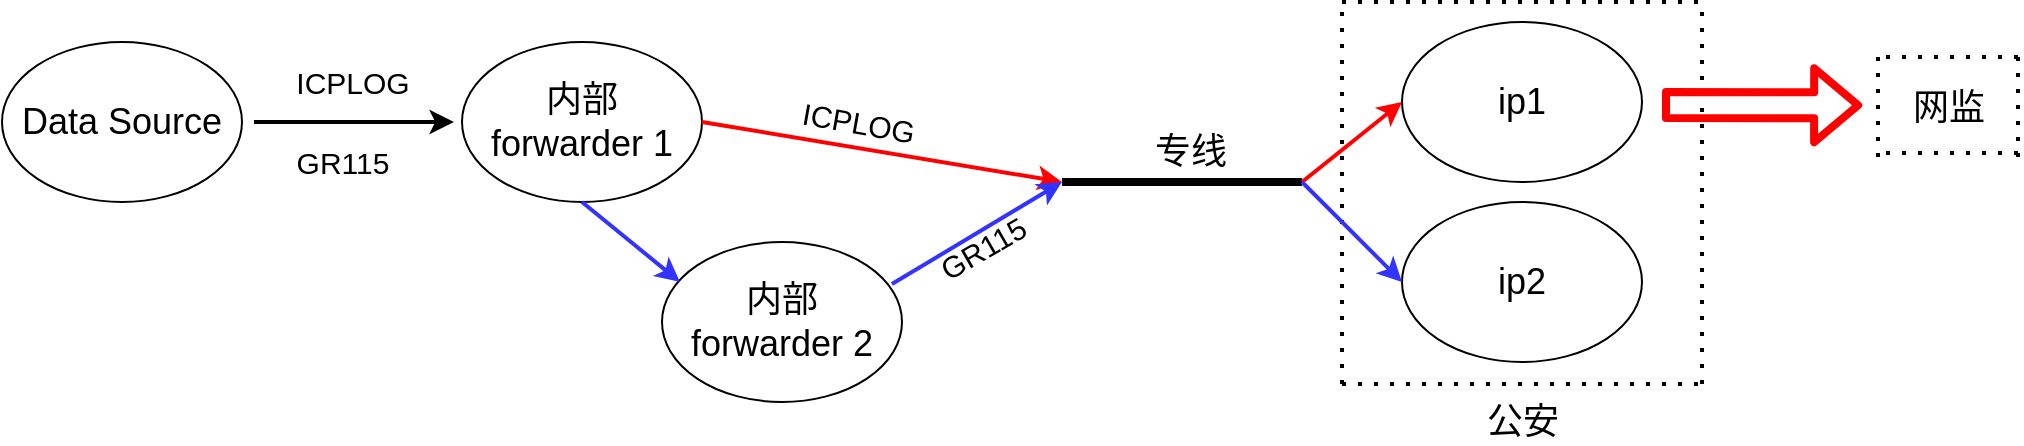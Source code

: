 <mxfile version="13.7.4" type="github">
  <diagram id="n918JqjmJZDL5d9stIlF" name="Page-1">
    <mxGraphModel dx="775" dy="482" grid="1" gridSize="10" guides="1" tooltips="1" connect="1" arrows="1" fold="1" page="1" pageScale="1" pageWidth="827" pageHeight="1169" math="0" shadow="0">
      <root>
        <mxCell id="0" />
        <mxCell id="1" parent="0" />
        <mxCell id="3XLy-R_bskBAaHUA-YiK-1" value="&lt;font style=&quot;font-size: 18px&quot;&gt;Data Source&lt;/font&gt;" style="ellipse;whiteSpace=wrap;html=1;" parent="1" vertex="1">
          <mxGeometry x="20" y="120" width="120" height="80" as="geometry" />
        </mxCell>
        <mxCell id="3XLy-R_bskBAaHUA-YiK-2" value="" style="endArrow=classic;html=1;exitX=1;exitY=0.5;exitDx=0;exitDy=0;strokeWidth=2;" parent="1" edge="1">
          <mxGeometry width="50" height="50" relative="1" as="geometry">
            <mxPoint x="146" y="160" as="sourcePoint" />
            <mxPoint x="246" y="160" as="targetPoint" />
          </mxGeometry>
        </mxCell>
        <mxCell id="3XLy-R_bskBAaHUA-YiK-4" value="&lt;font style=&quot;font-size: 15px&quot;&gt;ICPLOG&lt;/font&gt;" style="text;html=1;align=center;verticalAlign=middle;resizable=0;points=[];autosize=1;rotation=0;" parent="1" vertex="1">
          <mxGeometry x="160" y="130" width="70" height="20" as="geometry" />
        </mxCell>
        <mxCell id="3XLy-R_bskBAaHUA-YiK-5" value="&lt;font style=&quot;font-size: 15px&quot;&gt;GR115&lt;/font&gt;" style="text;html=1;align=center;verticalAlign=middle;resizable=0;points=[];autosize=1;rotation=0;" parent="1" vertex="1">
          <mxGeometry x="160" y="170" width="60" height="20" as="geometry" />
        </mxCell>
        <mxCell id="3XLy-R_bskBAaHUA-YiK-7" value="&lt;span style=&quot;font-size: 18px&quot;&gt;内部&lt;br&gt;forwarder 1&lt;/span&gt;" style="ellipse;whiteSpace=wrap;html=1;" parent="1" vertex="1">
          <mxGeometry x="250" y="120" width="120" height="80" as="geometry" />
        </mxCell>
        <mxCell id="3XLy-R_bskBAaHUA-YiK-8" value="" style="endArrow=classic;html=1;exitX=1;exitY=0.5;exitDx=0;exitDy=0;strokeColor=#FF0000;strokeWidth=2;" parent="1" source="3XLy-R_bskBAaHUA-YiK-7" edge="1">
          <mxGeometry width="50" height="50" relative="1" as="geometry">
            <mxPoint x="380" y="150" as="sourcePoint" />
            <mxPoint x="550" y="190" as="targetPoint" />
          </mxGeometry>
        </mxCell>
        <mxCell id="3XLy-R_bskBAaHUA-YiK-9" value="&lt;span style=&quot;font-size: 18px&quot;&gt;内部&lt;br&gt;forwarder 2&lt;/span&gt;" style="ellipse;whiteSpace=wrap;html=1;" parent="1" vertex="1">
          <mxGeometry x="350" y="220" width="120" height="80" as="geometry" />
        </mxCell>
        <mxCell id="3XLy-R_bskBAaHUA-YiK-10" value="" style="endArrow=classic;html=1;entryX=0.075;entryY=0.25;entryDx=0;entryDy=0;entryPerimeter=0;exitX=0.5;exitY=1;exitDx=0;exitDy=0;strokeColor=#3333FF;strokeWidth=2;" parent="1" edge="1" target="3XLy-R_bskBAaHUA-YiK-9" source="3XLy-R_bskBAaHUA-YiK-7">
          <mxGeometry width="50" height="50" relative="1" as="geometry">
            <mxPoint x="370" y="160" as="sourcePoint" />
            <mxPoint x="450" y="210" as="targetPoint" />
          </mxGeometry>
        </mxCell>
        <mxCell id="3XLy-R_bskBAaHUA-YiK-11" value="&lt;span style=&quot;font-size: 18px&quot;&gt;ip1&lt;/span&gt;" style="ellipse;whiteSpace=wrap;html=1;" parent="1" vertex="1">
          <mxGeometry x="720" y="110" width="120" height="80" as="geometry" />
        </mxCell>
        <mxCell id="3XLy-R_bskBAaHUA-YiK-12" value="&lt;font style=&quot;font-size: 15px&quot;&gt;ICPLOG&lt;/font&gt;" style="text;html=1;align=center;verticalAlign=middle;resizable=0;points=[];autosize=1;rotation=10;" parent="1" vertex="1">
          <mxGeometry x="413.06" y="150" width="70" height="20" as="geometry" />
        </mxCell>
        <mxCell id="3XLy-R_bskBAaHUA-YiK-15" value="&lt;span style=&quot;font-size: 18px&quot;&gt;ip2&lt;/span&gt;" style="ellipse;whiteSpace=wrap;html=1;" parent="1" vertex="1">
          <mxGeometry x="720" y="200" width="120" height="80" as="geometry" />
        </mxCell>
        <mxCell id="_-6v9AoKFoI3q5lHTvhH-10" value="" style="endArrow=none;dashed=1;html=1;dashPattern=1 3;strokeWidth=2;" edge="1" parent="1">
          <mxGeometry width="50" height="50" relative="1" as="geometry">
            <mxPoint x="690" y="291" as="sourcePoint" />
            <mxPoint x="690" y="100" as="targetPoint" />
          </mxGeometry>
        </mxCell>
        <mxCell id="_-6v9AoKFoI3q5lHTvhH-11" value="" style="endArrow=none;dashed=1;html=1;dashPattern=1 3;strokeWidth=2;" edge="1" parent="1">
          <mxGeometry width="50" height="50" relative="1" as="geometry">
            <mxPoint x="690" y="291" as="sourcePoint" />
            <mxPoint x="870" y="291" as="targetPoint" />
          </mxGeometry>
        </mxCell>
        <mxCell id="_-6v9AoKFoI3q5lHTvhH-13" value="" style="endArrow=none;dashed=1;html=1;dashPattern=1 3;strokeWidth=2;" edge="1" parent="1">
          <mxGeometry width="50" height="50" relative="1" as="geometry">
            <mxPoint x="690" y="100" as="sourcePoint" />
            <mxPoint x="870" y="100" as="targetPoint" />
          </mxGeometry>
        </mxCell>
        <mxCell id="_-6v9AoKFoI3q5lHTvhH-14" value="" style="endArrow=none;dashed=1;html=1;dashPattern=1 3;strokeWidth=2;" edge="1" parent="1">
          <mxGeometry width="50" height="50" relative="1" as="geometry">
            <mxPoint x="870" y="291" as="sourcePoint" />
            <mxPoint x="870" y="101" as="targetPoint" />
          </mxGeometry>
        </mxCell>
        <mxCell id="_-6v9AoKFoI3q5lHTvhH-16" value="" style="group;rotation=0;container=1;fontStyle=4;strokeWidth=2;" vertex="1" connectable="0" parent="1">
          <mxGeometry x="483.056" y="180" width="66.94" height="79.409" as="geometry" />
        </mxCell>
        <mxCell id="_-6v9AoKFoI3q5lHTvhH-15" value="" style="endArrow=classic;html=1;exitX=0.958;exitY=0.263;exitDx=0;exitDy=0;strokeColor=#3333FF;strokeWidth=2;exitPerimeter=0;" edge="1" parent="_-6v9AoKFoI3q5lHTvhH-16" source="3XLy-R_bskBAaHUA-YiK-9">
          <mxGeometry width="50" height="50" relative="1" as="geometry">
            <mxPoint x="127" y="80" as="sourcePoint" />
            <mxPoint x="66.944" y="10" as="targetPoint" />
          </mxGeometry>
        </mxCell>
        <mxCell id="3XLy-R_bskBAaHUA-YiK-13" value="&lt;font style=&quot;font-size: 15px&quot;&gt;GR115&lt;/font&gt;" style="text;html=1;align=center;verticalAlign=middle;resizable=0;points=[];autosize=1;rotation=-30;" parent="_-6v9AoKFoI3q5lHTvhH-16" vertex="1">
          <mxGeometry x="-3.0" y="33" width="60" height="20" as="geometry" />
        </mxCell>
        <mxCell id="_-6v9AoKFoI3q5lHTvhH-17" value="" style="endArrow=none;html=1;strokeWidth=4;" edge="1" parent="1">
          <mxGeometry width="50" height="50" relative="1" as="geometry">
            <mxPoint x="550" y="190" as="sourcePoint" />
            <mxPoint x="670" y="190" as="targetPoint" />
          </mxGeometry>
        </mxCell>
        <mxCell id="_-6v9AoKFoI3q5lHTvhH-18" value="" style="endArrow=classic;html=1;entryX=0;entryY=0.5;entryDx=0;entryDy=0;strokeColor=#FF0000;strokeWidth=2;" edge="1" parent="1" target="3XLy-R_bskBAaHUA-YiK-11">
          <mxGeometry width="50" height="50" relative="1" as="geometry">
            <mxPoint x="670" y="190" as="sourcePoint" />
            <mxPoint x="680" y="110" as="targetPoint" />
          </mxGeometry>
        </mxCell>
        <mxCell id="_-6v9AoKFoI3q5lHTvhH-19" value="" style="endArrow=classic;html=1;entryX=0;entryY=0.5;entryDx=0;entryDy=0;strokeColor=#3333FF;strokeWidth=2;" edge="1" parent="1" target="3XLy-R_bskBAaHUA-YiK-15">
          <mxGeometry width="50" height="50" relative="1" as="geometry">
            <mxPoint x="670" y="190" as="sourcePoint" />
            <mxPoint x="680" y="110" as="targetPoint" />
          </mxGeometry>
        </mxCell>
        <mxCell id="_-6v9AoKFoI3q5lHTvhH-20" value="&lt;font style=&quot;font-size: 18px&quot;&gt;专线&lt;/font&gt;" style="text;html=1;align=center;verticalAlign=middle;resizable=0;points=[];autosize=1;" vertex="1" parent="1">
          <mxGeometry x="589" y="165" width="50" height="20" as="geometry" />
        </mxCell>
        <mxCell id="_-6v9AoKFoI3q5lHTvhH-21" value="&lt;font style=&quot;font-size: 18px&quot;&gt;公安&lt;/font&gt;" style="text;html=1;align=center;verticalAlign=middle;resizable=0;points=[];autosize=1;" vertex="1" parent="1">
          <mxGeometry x="755" y="300" width="50" height="20" as="geometry" />
        </mxCell>
        <mxCell id="_-6v9AoKFoI3q5lHTvhH-22" value="" style="shape=flexArrow;endArrow=classic;html=1;strokeWidth=4;strokeColor=#FF0000;" edge="1" parent="1">
          <mxGeometry width="50" height="50" relative="1" as="geometry">
            <mxPoint x="850" y="151.5" as="sourcePoint" />
            <mxPoint x="950.07" y="151.63" as="targetPoint" />
          </mxGeometry>
        </mxCell>
        <mxCell id="_-6v9AoKFoI3q5lHTvhH-23" value="" style="endArrow=none;dashed=1;html=1;dashPattern=1 3;strokeWidth=2;" edge="1" parent="1">
          <mxGeometry width="50" height="50" relative="1" as="geometry">
            <mxPoint x="958" y="177.5" as="sourcePoint" />
            <mxPoint x="958" y="122.5" as="targetPoint" />
          </mxGeometry>
        </mxCell>
        <mxCell id="_-6v9AoKFoI3q5lHTvhH-24" value="" style="endArrow=none;dashed=1;html=1;dashPattern=1 3;strokeWidth=2;" edge="1" parent="1">
          <mxGeometry width="50" height="50" relative="1" as="geometry">
            <mxPoint x="1028" y="177.5" as="sourcePoint" />
            <mxPoint x="1028" y="122.5" as="targetPoint" />
          </mxGeometry>
        </mxCell>
        <mxCell id="_-6v9AoKFoI3q5lHTvhH-25" value="" style="endArrow=none;dashed=1;html=1;dashPattern=1 3;strokeWidth=2;" edge="1" parent="1">
          <mxGeometry width="50" height="50" relative="1" as="geometry">
            <mxPoint x="1028" y="175.5" as="sourcePoint" />
            <mxPoint x="958" y="175.5" as="targetPoint" />
          </mxGeometry>
        </mxCell>
        <mxCell id="_-6v9AoKFoI3q5lHTvhH-26" value="" style="endArrow=none;dashed=1;html=1;dashPattern=1 3;strokeWidth=2;" edge="1" parent="1">
          <mxGeometry width="50" height="50" relative="1" as="geometry">
            <mxPoint x="1028" y="127.5" as="sourcePoint" />
            <mxPoint x="958" y="127.5" as="targetPoint" />
          </mxGeometry>
        </mxCell>
        <mxCell id="_-6v9AoKFoI3q5lHTvhH-27" value="&lt;font style=&quot;font-size: 18px&quot;&gt;网监&lt;/font&gt;" style="text;html=1;align=center;verticalAlign=middle;resizable=0;points=[];autosize=1;" vertex="1" parent="1">
          <mxGeometry x="968" y="142.5" width="50" height="20" as="geometry" />
        </mxCell>
      </root>
    </mxGraphModel>
  </diagram>
</mxfile>
